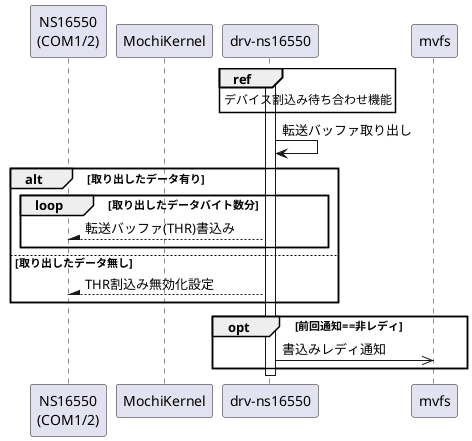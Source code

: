 @startuml

participant "NS16550\n(COM1/2)" as dev
participant "MochiKernel"       as kernel
participant "drv-ns16550"       as drv
participant mvfs

activate drv
ref over drv
    デバイス割込み待ち合わせ機能
end ref

drv -> drv: 転送バッファ取り出し

alt 取り出したデータ有り
    loop 取り出したデータバイト数分
        dev /-- drv: 転送バッファ(THR)書込み
    end loop
else 取り出したデータ無し
    dev /-- drv: THR割込み無効化設定
end alt

opt 前回通知==非レディ
    drv ->> mvfs: 書込みレディ通知
end opt

deactivate drv

@enduml
